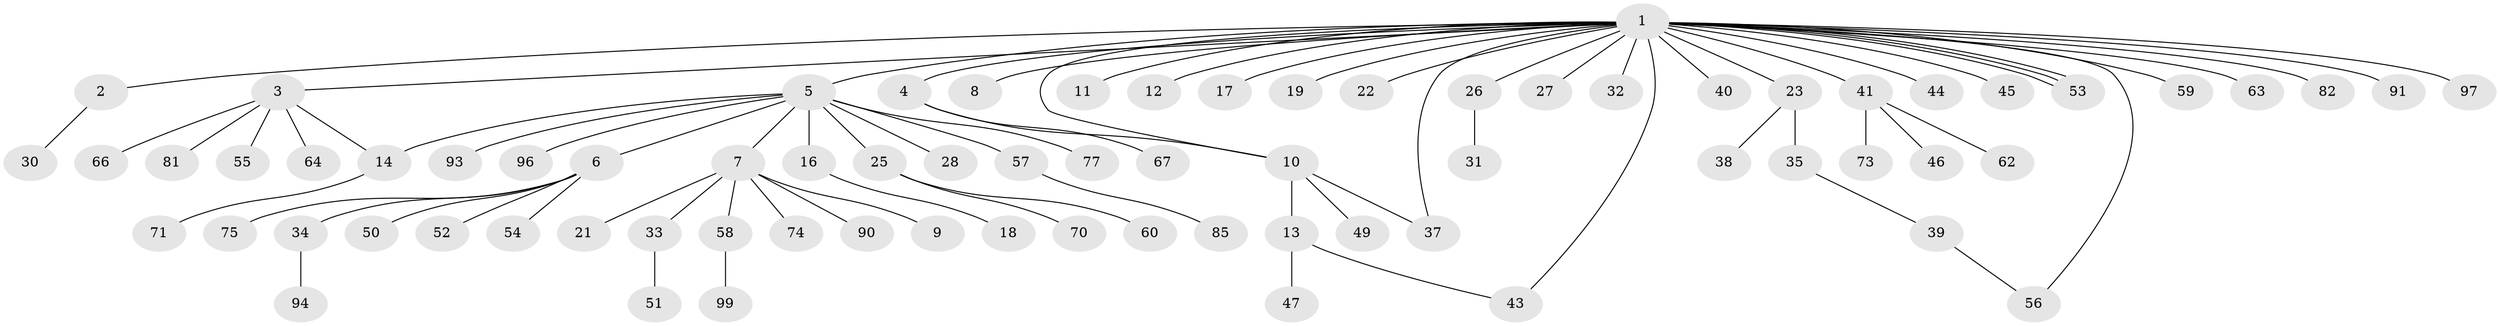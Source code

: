 // Generated by graph-tools (version 1.1) at 2025/51/02/27/25 19:51:59]
// undirected, 74 vertices, 80 edges
graph export_dot {
graph [start="1"]
  node [color=gray90,style=filled];
  1 [super="+86"];
  2;
  3 [super="+98"];
  4 [super="+42"];
  5 [super="+15"];
  6 [super="+24"];
  7 [super="+72"];
  8;
  9;
  10 [super="+36"];
  11;
  12;
  13 [super="+92"];
  14 [super="+88"];
  16 [super="+79"];
  17 [super="+29"];
  18;
  19 [super="+20"];
  21 [super="+80"];
  22;
  23;
  25 [super="+84"];
  26;
  27;
  28;
  30;
  31 [super="+61"];
  32 [super="+69"];
  33;
  34;
  35;
  37 [super="+48"];
  38 [super="+89"];
  39 [super="+87"];
  40;
  41 [super="+65"];
  43;
  44;
  45;
  46;
  47;
  49;
  50;
  51 [super="+78"];
  52;
  53 [super="+76"];
  54 [super="+95"];
  55;
  56;
  57 [super="+83"];
  58 [super="+68"];
  59;
  60;
  62;
  63;
  64;
  66;
  67;
  70;
  71;
  73;
  74;
  75;
  77;
  81;
  82;
  85;
  90;
  91;
  93;
  94;
  96;
  97;
  99;
  1 -- 2;
  1 -- 3;
  1 -- 4;
  1 -- 5;
  1 -- 8;
  1 -- 10;
  1 -- 11;
  1 -- 12;
  1 -- 17;
  1 -- 19;
  1 -- 22;
  1 -- 23;
  1 -- 26;
  1 -- 27;
  1 -- 32;
  1 -- 37;
  1 -- 40;
  1 -- 41;
  1 -- 43;
  1 -- 44;
  1 -- 45;
  1 -- 53;
  1 -- 53;
  1 -- 53;
  1 -- 56;
  1 -- 59;
  1 -- 63;
  1 -- 82;
  1 -- 91;
  1 -- 97;
  2 -- 30;
  3 -- 14;
  3 -- 55;
  3 -- 64;
  3 -- 66;
  3 -- 81;
  4 -- 10;
  4 -- 67;
  5 -- 6;
  5 -- 7;
  5 -- 14;
  5 -- 16;
  5 -- 25;
  5 -- 93;
  5 -- 96;
  5 -- 57;
  5 -- 77;
  5 -- 28;
  6 -- 34;
  6 -- 50;
  6 -- 52;
  6 -- 54;
  6 -- 75;
  7 -- 9;
  7 -- 21;
  7 -- 33;
  7 -- 58;
  7 -- 74;
  7 -- 90;
  10 -- 13;
  10 -- 49;
  10 -- 37;
  13 -- 43;
  13 -- 47;
  14 -- 71;
  16 -- 18;
  23 -- 35;
  23 -- 38;
  25 -- 60;
  25 -- 70;
  26 -- 31;
  33 -- 51;
  34 -- 94;
  35 -- 39;
  39 -- 56;
  41 -- 46;
  41 -- 62;
  41 -- 73;
  57 -- 85;
  58 -- 99;
}
